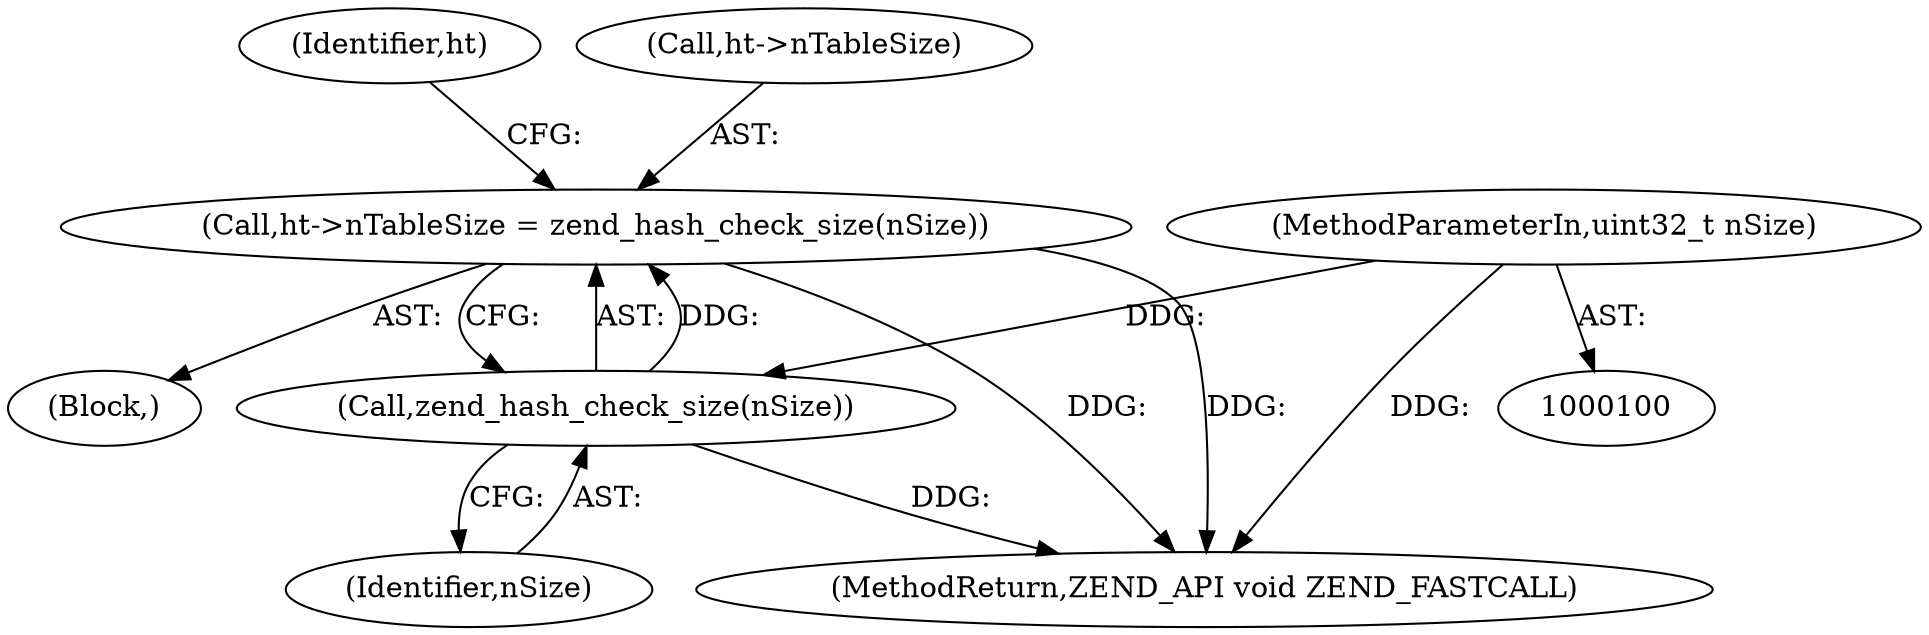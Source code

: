 digraph "0_php-src_4cc0286f2f3780abc6084bcdae5dce595daa3c12@pointer" {
"1000128" [label="(Call,ht->nTableSize = zend_hash_check_size(nSize))"];
"1000132" [label="(Call,zend_hash_check_size(nSize))"];
"1000102" [label="(MethodParameterIn,uint32_t nSize)"];
"1000136" [label="(Identifier,ht)"];
"1000102" [label="(MethodParameterIn,uint32_t nSize)"];
"1000132" [label="(Call,zend_hash_check_size(nSize))"];
"1000105" [label="(Block,)"];
"1000129" [label="(Call,ht->nTableSize)"];
"1000168" [label="(MethodReturn,ZEND_API void ZEND_FASTCALL)"];
"1000128" [label="(Call,ht->nTableSize = zend_hash_check_size(nSize))"];
"1000133" [label="(Identifier,nSize)"];
"1000128" -> "1000105"  [label="AST: "];
"1000128" -> "1000132"  [label="CFG: "];
"1000129" -> "1000128"  [label="AST: "];
"1000132" -> "1000128"  [label="AST: "];
"1000136" -> "1000128"  [label="CFG: "];
"1000128" -> "1000168"  [label="DDG: "];
"1000128" -> "1000168"  [label="DDG: "];
"1000132" -> "1000128"  [label="DDG: "];
"1000132" -> "1000133"  [label="CFG: "];
"1000133" -> "1000132"  [label="AST: "];
"1000132" -> "1000168"  [label="DDG: "];
"1000102" -> "1000132"  [label="DDG: "];
"1000102" -> "1000100"  [label="AST: "];
"1000102" -> "1000168"  [label="DDG: "];
}
